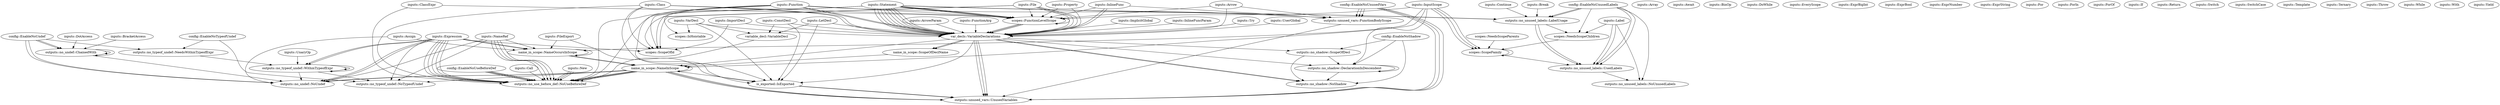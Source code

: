 digraph {
    0 [label="config::EnableNoShadow"];
    1 [label="config::EnableNoTypeofUndef"];
    2 [label="config::EnableNoUndef"];
    3 [label="config::EnableNoUnusedLabels"];
    4 [label="config::EnableNoUnusedVars"];
    5 [label="config::EnableNoUseBeforeDef"];
    6 [label="inputs::Array"];
    7 [label="inputs::Arrow"];
    8 [label="inputs::ArrowParam"];
    9 [label="inputs::Assign"];
    10 [label="inputs::Await"];
    11 [label="inputs::BinOp"];
    12 [label="inputs::BracketAccess"];
    13 [label="inputs::Break"];
    14 [label="inputs::Call"];
    15 [label="inputs::Class"];
    16 [label="inputs::ClassExpr"];
    17 [label="inputs::ConstDecl"];
    18 [label="inputs::Continue"];
    19 [label="inputs::DoWhile"];
    20 [label="inputs::DotAccess"];
    21 [label="inputs::EveryScope"];
    22 [label="inputs::ExprBigInt"];
    23 [label="inputs::ExprBool"];
    24 [label="inputs::ExprNumber"];
    25 [label="inputs::ExprString"];
    26 [label="inputs::Expression"];
    27 [label="inputs::File"];
    28 [label="inputs::FileExport"];
    29 [label="inputs::For"];
    30 [label="inputs::ForIn"];
    31 [label="inputs::ForOf"];
    32 [label="inputs::Function"];
    33 [label="inputs::FunctionArg"];
    34 [label="inputs::If"];
    35 [label="inputs::ImplicitGlobal"];
    36 [label="inputs::ImportDecl"];
    37 [label="inputs::InlineFunc"];
    38 [label="inputs::InlineFuncParam"];
    39 [label="inputs::InputScope"];
    40 [label="inputs::Label"];
    41 [label="inputs::LetDecl"];
    42 [label="inputs::NameRef"];
    43 [label="inputs::New"];
    44 [label="inputs::Property"];
    45 [label="inputs::Return"];
    46 [label="inputs::Statement"];
    47 [label="inputs::Switch"];
    48 [label="inputs::SwitchCase"];
    49 [label="inputs::Template"];
    50 [label="inputs::Ternary"];
    51 [label="inputs::Throw"];
    52 [label="inputs::Try"];
    53 [label="inputs::UnaryOp"];
    54 [label="inputs::UserGlobal"];
    55 [label="inputs::VarDecl"];
    56 [label="inputs::While"];
    57 [label="inputs::With"];
    58 [label="inputs::Yield"];
    59 [label="is_exported::IsExported"];
    60 [label="name_in_scope::NameInScope"];
    61 [label="name_in_scope::NameOccursInScope"];
    62 [label="name_in_scope::ScopeOfDeclName"];
    63 [label="outputs::no_shadow::DeclarationInDescendent"];
    64 [label="outputs::no_shadow::NoShadow"];
    65 [label="outputs::no_shadow::ScopeOfDecl"];
    66 [label="outputs::no_typeof_undef::NeedsWithinTypeofExpr"];
    67 [label="outputs::no_typeof_undef::NoTypeofUndef"];
    68 [label="outputs::no_typeof_undef::WithinTypeofExpr"];
    69 [label="outputs::no_undef::ChainedWith"];
    70 [label="outputs::no_undef::NoUndef"];
    71 [label="outputs::no_unused_labels::LabelUsage"];
    72 [label="outputs::no_unused_labels::NoUnusedLabels"];
    73 [label="outputs::no_unused_labels::UsedLabels"];
    74 [label="outputs::no_use_before_def::NoUseBeforeDef"];
    75 [label="outputs::unused_vars::FunctionBodyScope"];
    76 [label="outputs::unused_vars::UnusedVariables"];
    77 [label="scopes::FunctionLevelScope"];
    78 [label="scopes::IsHoistable"];
    79 [label="scopes::NeedsScopeChildren"];
    80 [label="scopes::NeedsScopeParents"];
    81 [label="scopes::ScopeFamily"];
    82 [label="scopes::ScopeOfId"];
    83 [label="var_decls::VariableDeclarations"];
    84 [label="variable_decl::VariableDecl"];
    0 -> 63;
    0 -> 64;
    0 -> 65;
    1 -> 66;
    1 -> 67;
    2 -> 66;
    2 -> 69;
    2 -> 69;
    2 -> 70;
    2 -> 70;
    3 -> 71;
    3 -> 71;
    3 -> 72;
    3 -> 73;
    3 -> 73;
    3 -> 79;
    4 -> 75;
    4 -> 75;
    4 -> 75;
    4 -> 76;
    4 -> 76;
    4 -> 76;
    5 -> 74;
    5 -> 74;
    5 -> 74;
    5 -> 74;
    7 -> 75;
    7 -> 77;
    7 -> 83;
    8 -> 83;
    9 -> 61;
    9 -> 70;
    12 -> 69;
    13 -> 71;
    14 -> 74;
    15 -> 59;
    15 -> 74;
    15 -> 77;
    15 -> 82;
    15 -> 83;
    15 -> 83;
    16 -> 74;
    16 -> 77;
    17 -> 59;
    17 -> 83;
    17 -> 84;
    18 -> 71;
    20 -> 69;
    26 -> 61;
    26 -> 61;
    26 -> 67;
    26 -> 68;
    26 -> 68;
    26 -> 70;
    26 -> 70;
    26 -> 74;
    26 -> 74;
    26 -> 74;
    26 -> 74;
    26 -> 74;
    26 -> 82;
    27 -> 77;
    27 -> 82;
    27 -> 82;
    27 -> 83;
    27 -> 83;
    27 -> 83;
    28 -> 59;
    28 -> 61;
    32 -> 59;
    32 -> 74;
    32 -> 75;
    32 -> 77;
    32 -> 78;
    32 -> 82;
    32 -> 83;
    32 -> 83;
    33 -> 83;
    35 -> 83;
    36 -> 82;
    36 -> 83;
    37 -> 75;
    37 -> 77;
    37 -> 83;
    37 -> 83;
    38 -> 83;
    39 -> 60;
    39 -> 61;
    39 -> 63;
    39 -> 77;
    39 -> 81;
    39 -> 81;
    39 -> 81;
    40 -> 72;
    40 -> 73;
    40 -> 73;
    40 -> 79;
    41 -> 59;
    41 -> 83;
    41 -> 84;
    42 -> 61;
    42 -> 67;
    42 -> 70;
    42 -> 74;
    42 -> 74;
    42 -> 74;
    42 -> 74;
    43 -> 74;
    43 -> 74;
    43 -> 74;
    44 -> 77;
    44 -> 83;
    46 -> 71;
    46 -> 71;
    46 -> 74;
    46 -> 75;
    46 -> 77;
    46 -> 77;
    46 -> 77;
    46 -> 77;
    46 -> 82;
    46 -> 83;
    46 -> 83;
    46 -> 83;
    46 -> 83;
    46 -> 83;
    46 -> 83;
    46 -> 83;
    46 -> 83;
    52 -> 83;
    53 -> 68;
    54 -> 83;
    55 -> 59;
    55 -> 78;
    55 -> 83;
    55 -> 84;
    59 -> 76;
    59 -> 76;
    60 -> 59;
    60 -> 60;
    60 -> 67;
    60 -> 70;
    60 -> 70;
    60 -> 74;
    60 -> 74;
    60 -> 74;
    60 -> 74;
    60 -> 76;
    60 -> 76;
    60 -> 76;
    61 -> 60;
    61 -> 60;
    61 -> 61;
    62 -> 60;
    63 -> 63;
    63 -> 64;
    65 -> 63;
    65 -> 64;
    66 -> 68;
    68 -> 67;
    68 -> 68;
    68 -> 68;
    68 -> 70;
    69 -> 69;
    69 -> 69;
    69 -> 70;
    71 -> 73;
    71 -> 73;
    71 -> 79;
    73 -> 72;
    75 -> 76;
    77 -> 77;
    77 -> 83;
    77 -> 83;
    77 -> 83;
    79 -> 81;
    80 -> 81;
    81 -> 73;
    81 -> 81;
    83 -> 59;
    83 -> 60;
    83 -> 62;
    83 -> 62;
    83 -> 63;
    83 -> 64;
    83 -> 64;
    83 -> 65;
    83 -> 76;
    83 -> 76;
    83 -> 76;
    84 -> 74;
}